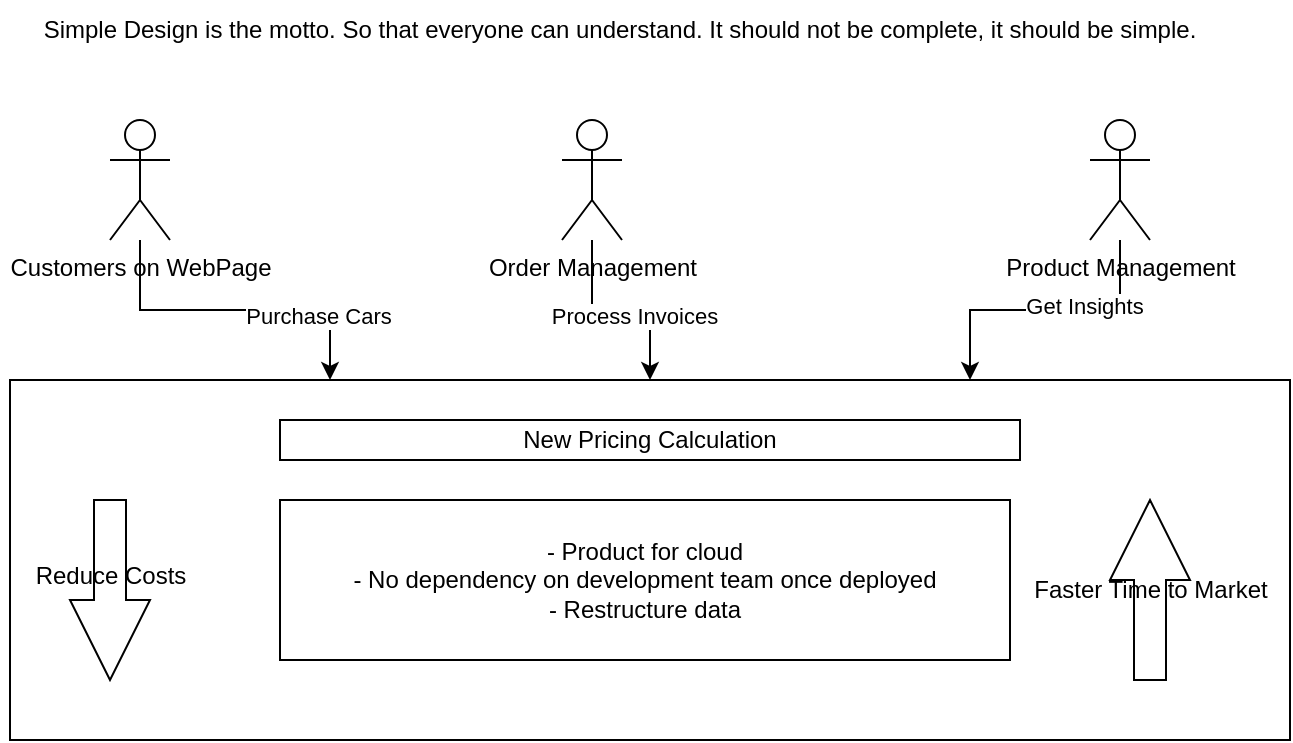 <mxfile version="24.2.3" type="github" pages="2">
  <diagram name="Objective Design" id="Tbk4IP9_46neTQWiwS_g">
    <mxGraphModel dx="934" dy="485" grid="1" gridSize="10" guides="1" tooltips="1" connect="1" arrows="1" fold="1" page="1" pageScale="1" pageWidth="850" pageHeight="1100" math="0" shadow="0">
      <root>
        <mxCell id="0" />
        <mxCell id="1" parent="0" />
        <mxCell id="4wKICt7usqroxkZolmB6-1" value="Simple Design is the motto. So that everyone can understand. It should not be complete, it should be simple." style="text;html=1;align=center;verticalAlign=middle;whiteSpace=wrap;rounded=0;" vertex="1" parent="1">
          <mxGeometry x="115" y="20" width="620" height="30" as="geometry" />
        </mxCell>
        <mxCell id="iw95G-HQTukIpxeOO9KI-1" value="" style="rounded=0;whiteSpace=wrap;html=1;" vertex="1" parent="1">
          <mxGeometry x="120" y="210" width="640" height="180" as="geometry" />
        </mxCell>
        <mxCell id="iw95G-HQTukIpxeOO9KI-2" value="Customers on WebPage" style="shape=umlActor;verticalLabelPosition=bottom;verticalAlign=top;html=1;outlineConnect=0;" vertex="1" parent="1">
          <mxGeometry x="170" y="80" width="30" height="60" as="geometry" />
        </mxCell>
        <mxCell id="iw95G-HQTukIpxeOO9KI-8" style="edgeStyle=orthogonalEdgeStyle;rounded=0;orthogonalLoop=1;jettySize=auto;html=1;" edge="1" parent="1" source="iw95G-HQTukIpxeOO9KI-3" target="iw95G-HQTukIpxeOO9KI-1">
          <mxGeometry relative="1" as="geometry" />
        </mxCell>
        <mxCell id="iw95G-HQTukIpxeOO9KI-10" value="Process Invoices" style="edgeLabel;html=1;align=center;verticalAlign=middle;resizable=0;points=[];" vertex="1" connectable="0" parent="iw95G-HQTukIpxeOO9KI-8">
          <mxGeometry x="0.136" y="-3" relative="1" as="geometry">
            <mxPoint as="offset" />
          </mxGeometry>
        </mxCell>
        <mxCell id="iw95G-HQTukIpxeOO9KI-3" value="Order Management" style="shape=umlActor;verticalLabelPosition=bottom;verticalAlign=top;html=1;outlineConnect=0;" vertex="1" parent="1">
          <mxGeometry x="396" y="80" width="30" height="60" as="geometry" />
        </mxCell>
        <mxCell id="iw95G-HQTukIpxeOO9KI-9" style="edgeStyle=orthogonalEdgeStyle;rounded=0;orthogonalLoop=1;jettySize=auto;html=1;entryX=0.75;entryY=0;entryDx=0;entryDy=0;" edge="1" parent="1" source="iw95G-HQTukIpxeOO9KI-4" target="iw95G-HQTukIpxeOO9KI-1">
          <mxGeometry relative="1" as="geometry" />
        </mxCell>
        <mxCell id="iw95G-HQTukIpxeOO9KI-11" value="Get Insights" style="edgeLabel;html=1;align=center;verticalAlign=middle;resizable=0;points=[];" vertex="1" connectable="0" parent="iw95G-HQTukIpxeOO9KI-9">
          <mxGeometry x="-0.269" y="-2" relative="1" as="geometry">
            <mxPoint as="offset" />
          </mxGeometry>
        </mxCell>
        <mxCell id="iw95G-HQTukIpxeOO9KI-4" value="Product Management" style="shape=umlActor;verticalLabelPosition=bottom;verticalAlign=top;html=1;outlineConnect=0;" vertex="1" parent="1">
          <mxGeometry x="660" y="80" width="30" height="60" as="geometry" />
        </mxCell>
        <mxCell id="iw95G-HQTukIpxeOO9KI-7" style="edgeStyle=orthogonalEdgeStyle;rounded=0;orthogonalLoop=1;jettySize=auto;html=1;entryX=0.25;entryY=0;entryDx=0;entryDy=0;" edge="1" parent="1" source="iw95G-HQTukIpxeOO9KI-2" target="iw95G-HQTukIpxeOO9KI-1">
          <mxGeometry relative="1" as="geometry" />
        </mxCell>
        <mxCell id="iw95G-HQTukIpxeOO9KI-12" value="Purchase Cars" style="edgeLabel;html=1;align=center;verticalAlign=middle;resizable=0;points=[];" vertex="1" connectable="0" parent="iw95G-HQTukIpxeOO9KI-7">
          <mxGeometry x="0.496" y="-3" relative="1" as="geometry">
            <mxPoint as="offset" />
          </mxGeometry>
        </mxCell>
        <mxCell id="iw95G-HQTukIpxeOO9KI-13" value="New Pricing Calculation" style="rounded=0;whiteSpace=wrap;html=1;" vertex="1" parent="1">
          <mxGeometry x="255" y="230" width="370" height="20" as="geometry" />
        </mxCell>
        <mxCell id="iw95G-HQTukIpxeOO9KI-14" value="Reduce Costs&lt;div&gt;&lt;br&gt;&lt;/div&gt;" style="html=1;shadow=0;dashed=0;align=center;verticalAlign=middle;shape=mxgraph.arrows2.arrow;dy=0.6;dx=40;direction=south;notch=0;" vertex="1" parent="1">
          <mxGeometry x="150" y="270" width="40" height="90" as="geometry" />
        </mxCell>
        <mxCell id="iw95G-HQTukIpxeOO9KI-15" value="Faster Time to Market" style="html=1;shadow=0;dashed=0;align=center;verticalAlign=middle;shape=mxgraph.arrows2.arrow;dy=0.6;dx=40;direction=north;notch=0;" vertex="1" parent="1">
          <mxGeometry x="670" y="270" width="40" height="90" as="geometry" />
        </mxCell>
        <mxCell id="iw95G-HQTukIpxeOO9KI-16" value="- Product for cloud&lt;div&gt;- No dependency on development team once deployed&lt;/div&gt;&lt;div&gt;- Restructure data&lt;/div&gt;" style="rounded=0;whiteSpace=wrap;html=1;" vertex="1" parent="1">
          <mxGeometry x="255" y="270" width="365" height="80" as="geometry" />
        </mxCell>
      </root>
    </mxGraphModel>
  </diagram>
  <diagram name="High Level Component Dig" id="FuI7Y5N2Dj7uLL48DYQt">
    <mxGraphModel dx="794" dy="412" grid="1" gridSize="10" guides="1" tooltips="1" connect="1" arrows="1" fold="1" page="1" pageScale="1" pageWidth="850" pageHeight="1100" math="0" shadow="0">
      <root>
        <mxCell id="RLFd3OWK6s9JNhSMCg9--0" />
        <mxCell id="RLFd3OWK6s9JNhSMCg9--1" parent="RLFd3OWK6s9JNhSMCg9--0" />
        <mxCell id="RLFd3OWK6s9JNhSMCg9--2" value="Basic HLD" style="text;html=1;align=center;verticalAlign=middle;whiteSpace=wrap;rounded=0;" vertex="1" parent="RLFd3OWK6s9JNhSMCg9--1">
          <mxGeometry x="115" y="20" width="620" height="30" as="geometry" />
        </mxCell>
        <mxCell id="RLFd3OWK6s9JNhSMCg9--3" style="edgeStyle=orthogonalEdgeStyle;rounded=0;orthogonalLoop=1;jettySize=auto;html=1;entryX=0;entryY=0.5;entryDx=0;entryDy=0;" edge="1" parent="RLFd3OWK6s9JNhSMCg9--1" source="RLFd3OWK6s9JNhSMCg9--5" target="RLFd3OWK6s9JNhSMCg9--7">
          <mxGeometry relative="1" as="geometry" />
        </mxCell>
        <mxCell id="RLFd3OWK6s9JNhSMCg9--4" value="Configure Promotions" style="edgeLabel;html=1;align=center;verticalAlign=middle;resizable=0;points=[];" vertex="1" connectable="0" parent="RLFd3OWK6s9JNhSMCg9--3">
          <mxGeometry x="-0.113" y="2" relative="1" as="geometry">
            <mxPoint as="offset" />
          </mxGeometry>
        </mxCell>
        <mxCell id="RLFd3OWK6s9JNhSMCg9--5" value="Marketing Dept" style="shape=umlActor;verticalLabelPosition=bottom;verticalAlign=top;html=1;outlineConnect=0;" vertex="1" parent="RLFd3OWK6s9JNhSMCg9--1">
          <mxGeometry x="60" y="100" width="30" height="60" as="geometry" />
        </mxCell>
        <mxCell id="RLFd3OWK6s9JNhSMCg9--6" value="" style="edgeStyle=orthogonalEdgeStyle;rounded=0;orthogonalLoop=1;jettySize=auto;html=1;" edge="1" parent="RLFd3OWK6s9JNhSMCg9--1" source="RLFd3OWK6s9JNhSMCg9--7" target="RLFd3OWK6s9JNhSMCg9--9">
          <mxGeometry relative="1" as="geometry" />
        </mxCell>
        <mxCell id="RLFd3OWK6s9JNhSMCg9--7" value="Admin Console" style="rounded=0;whiteSpace=wrap;html=1;" vertex="1" parent="RLFd3OWK6s9JNhSMCg9--1">
          <mxGeometry x="220" y="100" width="120" height="60" as="geometry" />
        </mxCell>
        <mxCell id="RLFd3OWK6s9JNhSMCg9--8" value="" style="edgeStyle=orthogonalEdgeStyle;rounded=0;orthogonalLoop=1;jettySize=auto;html=1;" edge="1" parent="RLFd3OWK6s9JNhSMCg9--1" source="RLFd3OWK6s9JNhSMCg9--9" target="RLFd3OWK6s9JNhSMCg9--11">
          <mxGeometry relative="1" as="geometry" />
        </mxCell>
        <mxCell id="RLFd3OWK6s9JNhSMCg9--9" value="Process Promotion Details" style="whiteSpace=wrap;html=1;rounded=0;" vertex="1" parent="RLFd3OWK6s9JNhSMCg9--1">
          <mxGeometry x="410" y="100" width="120" height="60" as="geometry" />
        </mxCell>
        <mxCell id="RLFd3OWK6s9JNhSMCg9--10" value="" style="edgeStyle=orthogonalEdgeStyle;rounded=0;orthogonalLoop=1;jettySize=auto;html=1;" edge="1" parent="RLFd3OWK6s9JNhSMCg9--1" source="RLFd3OWK6s9JNhSMCg9--11" target="RLFd3OWK6s9JNhSMCg9--13">
          <mxGeometry relative="1" as="geometry" />
        </mxCell>
        <mxCell id="RLFd3OWK6s9JNhSMCg9--11" value="Fetch Customer Details" style="whiteSpace=wrap;html=1;rounded=0;" vertex="1" parent="RLFd3OWK6s9JNhSMCg9--1">
          <mxGeometry x="600" y="100" width="120" height="60" as="geometry" />
        </mxCell>
        <mxCell id="RLFd3OWK6s9JNhSMCg9--12" value="" style="edgeStyle=orthogonalEdgeStyle;rounded=0;orthogonalLoop=1;jettySize=auto;html=1;" edge="1" parent="RLFd3OWK6s9JNhSMCg9--1" source="RLFd3OWK6s9JNhSMCg9--13" target="RLFd3OWK6s9JNhSMCg9--14">
          <mxGeometry relative="1" as="geometry" />
        </mxCell>
        <mxCell id="RLFd3OWK6s9JNhSMCg9--13" value="Messaging Queue/SNS" style="whiteSpace=wrap;html=1;rounded=0;" vertex="1" parent="RLFd3OWK6s9JNhSMCg9--1">
          <mxGeometry x="600" y="190" width="120" height="60" as="geometry" />
        </mxCell>
        <mxCell id="RLFd3OWK6s9JNhSMCg9--14" value="Broadcast message to Email and SMS" style="whiteSpace=wrap;html=1;rounded=0;" vertex="1" parent="RLFd3OWK6s9JNhSMCg9--1">
          <mxGeometry x="600" y="280" width="120" height="60" as="geometry" />
        </mxCell>
        <mxCell id="RLFd3OWK6s9JNhSMCg9--15" value="" style="edgeStyle=orthogonalEdgeStyle;rounded=0;orthogonalLoop=1;jettySize=auto;html=1;" edge="1" parent="RLFd3OWK6s9JNhSMCg9--1" source="RLFd3OWK6s9JNhSMCg9--16" target="RLFd3OWK6s9JNhSMCg9--18">
          <mxGeometry relative="1" as="geometry" />
        </mxCell>
        <mxCell id="RLFd3OWK6s9JNhSMCg9--16" value="Customer" style="shape=umlActor;verticalLabelPosition=bottom;verticalAlign=top;html=1;outlineConnect=0;" vertex="1" parent="RLFd3OWK6s9JNhSMCg9--1">
          <mxGeometry x="60" y="430" width="30" height="60" as="geometry" />
        </mxCell>
        <mxCell id="RLFd3OWK6s9JNhSMCg9--17" value="" style="edgeStyle=orthogonalEdgeStyle;rounded=0;orthogonalLoop=1;jettySize=auto;html=1;" edge="1" parent="RLFd3OWK6s9JNhSMCg9--1" source="RLFd3OWK6s9JNhSMCg9--18" target="RLFd3OWK6s9JNhSMCg9--20">
          <mxGeometry relative="1" as="geometry" />
        </mxCell>
        <mxCell id="RLFd3OWK6s9JNhSMCg9--18" value="Website" style="whiteSpace=wrap;html=1;verticalAlign=top;" vertex="1" parent="RLFd3OWK6s9JNhSMCg9--1">
          <mxGeometry x="125" y="430" width="120" height="60" as="geometry" />
        </mxCell>
        <mxCell id="RLFd3OWK6s9JNhSMCg9--19" value="" style="edgeStyle=orthogonalEdgeStyle;rounded=0;orthogonalLoop=1;jettySize=auto;html=1;" edge="1" parent="RLFd3OWK6s9JNhSMCg9--1" source="RLFd3OWK6s9JNhSMCg9--20" target="RLFd3OWK6s9JNhSMCg9--23">
          <mxGeometry relative="1" as="geometry" />
        </mxCell>
        <mxCell id="RLFd3OWK6s9JNhSMCg9--20" value="Select Car and delivery date" style="whiteSpace=wrap;html=1;verticalAlign=top;" vertex="1" parent="RLFd3OWK6s9JNhSMCg9--1">
          <mxGeometry x="280" y="430" width="120" height="60" as="geometry" />
        </mxCell>
        <mxCell id="RLFd3OWK6s9JNhSMCg9--21" value="" style="edgeStyle=orthogonalEdgeStyle;rounded=0;orthogonalLoop=1;jettySize=auto;html=1;" edge="1" parent="RLFd3OWK6s9JNhSMCg9--1" source="RLFd3OWK6s9JNhSMCg9--23" target="RLFd3OWK6s9JNhSMCg9--25">
          <mxGeometry relative="1" as="geometry" />
        </mxCell>
        <mxCell id="RLFd3OWK6s9JNhSMCg9--22" value="" style="edgeStyle=orthogonalEdgeStyle;rounded=0;orthogonalLoop=1;jettySize=auto;html=1;" edge="1" parent="RLFd3OWK6s9JNhSMCg9--1" source="RLFd3OWK6s9JNhSMCg9--23" target="RLFd3OWK6s9JNhSMCg9--27">
          <mxGeometry relative="1" as="geometry" />
        </mxCell>
        <mxCell id="RLFd3OWK6s9JNhSMCg9--23" value="Order Car" style="whiteSpace=wrap;html=1;verticalAlign=top;" vertex="1" parent="RLFd3OWK6s9JNhSMCg9--1">
          <mxGeometry x="440" y="430" width="120" height="60" as="geometry" />
        </mxCell>
        <mxCell id="RLFd3OWK6s9JNhSMCg9--24" value="" style="edgeStyle=orthogonalEdgeStyle;rounded=0;orthogonalLoop=1;jettySize=auto;html=1;" edge="1" parent="RLFd3OWK6s9JNhSMCg9--1" source="RLFd3OWK6s9JNhSMCg9--25" target="RLFd3OWK6s9JNhSMCg9--31">
          <mxGeometry relative="1" as="geometry" />
        </mxCell>
        <mxCell id="RLFd3OWK6s9JNhSMCg9--25" value="Invoice Generation Queue" style="whiteSpace=wrap;html=1;verticalAlign=top;" vertex="1" parent="RLFd3OWK6s9JNhSMCg9--1">
          <mxGeometry x="590" y="430" width="120" height="60" as="geometry" />
        </mxCell>
        <mxCell id="RLFd3OWK6s9JNhSMCg9--26" style="edgeStyle=orthogonalEdgeStyle;rounded=0;orthogonalLoop=1;jettySize=auto;html=1;" edge="1" parent="RLFd3OWK6s9JNhSMCg9--1" source="RLFd3OWK6s9JNhSMCg9--27" target="RLFd3OWK6s9JNhSMCg9--16">
          <mxGeometry relative="1" as="geometry" />
        </mxCell>
        <mxCell id="RLFd3OWK6s9JNhSMCg9--27" value="Process Confirmation" style="whiteSpace=wrap;html=1;verticalAlign=top;" vertex="1" parent="RLFd3OWK6s9JNhSMCg9--1">
          <mxGeometry x="330" y="550" width="120" height="60" as="geometry" />
        </mxCell>
        <mxCell id="RLFd3OWK6s9JNhSMCg9--28" style="edgeStyle=orthogonalEdgeStyle;rounded=0;orthogonalLoop=1;jettySize=auto;html=1;entryX=1;entryY=0.5;entryDx=0;entryDy=0;" edge="1" parent="RLFd3OWK6s9JNhSMCg9--1" source="RLFd3OWK6s9JNhSMCg9--29" target="RLFd3OWK6s9JNhSMCg9--25">
          <mxGeometry relative="1" as="geometry" />
        </mxCell>
        <mxCell id="RLFd3OWK6s9JNhSMCg9--29" value="Sales Team" style="shape=umlActor;verticalLabelPosition=bottom;verticalAlign=top;html=1;outlineConnect=0;" vertex="1" parent="RLFd3OWK6s9JNhSMCg9--1">
          <mxGeometry x="780" y="430" width="30" height="60" as="geometry" />
        </mxCell>
        <mxCell id="RLFd3OWK6s9JNhSMCg9--30" value="" style="edgeStyle=orthogonalEdgeStyle;rounded=0;orthogonalLoop=1;jettySize=auto;html=1;" edge="1" parent="RLFd3OWK6s9JNhSMCg9--1" source="RLFd3OWK6s9JNhSMCg9--31" target="RLFd3OWK6s9JNhSMCg9--33">
          <mxGeometry relative="1" as="geometry" />
        </mxCell>
        <mxCell id="RLFd3OWK6s9JNhSMCg9--31" value="Validate Invoice" style="whiteSpace=wrap;html=1;verticalAlign=top;" vertex="1" parent="RLFd3OWK6s9JNhSMCg9--1">
          <mxGeometry x="590" y="570" width="120" height="60" as="geometry" />
        </mxCell>
        <mxCell id="RLFd3OWK6s9JNhSMCg9--32" value="" style="edgeStyle=orthogonalEdgeStyle;rounded=0;orthogonalLoop=1;jettySize=auto;html=1;" edge="1" parent="RLFd3OWK6s9JNhSMCg9--1" source="RLFd3OWK6s9JNhSMCg9--33" target="RLFd3OWK6s9JNhSMCg9--35">
          <mxGeometry relative="1" as="geometry" />
        </mxCell>
        <mxCell id="RLFd3OWK6s9JNhSMCg9--33" value="Generate and Release Invoice" style="whiteSpace=wrap;html=1;verticalAlign=top;" vertex="1" parent="RLFd3OWK6s9JNhSMCg9--1">
          <mxGeometry x="590" y="670" width="120" height="60" as="geometry" />
        </mxCell>
        <mxCell id="RLFd3OWK6s9JNhSMCg9--34" style="edgeStyle=orthogonalEdgeStyle;rounded=0;orthogonalLoop=1;jettySize=auto;html=1;" edge="1" parent="RLFd3OWK6s9JNhSMCg9--1" source="RLFd3OWK6s9JNhSMCg9--35" target="RLFd3OWK6s9JNhSMCg9--16">
          <mxGeometry relative="1" as="geometry" />
        </mxCell>
        <mxCell id="RLFd3OWK6s9JNhSMCg9--35" value="SNS/Queue" style="whiteSpace=wrap;html=1;verticalAlign=top;" vertex="1" parent="RLFd3OWK6s9JNhSMCg9--1">
          <mxGeometry x="390" y="670" width="120" height="60" as="geometry" />
        </mxCell>
      </root>
    </mxGraphModel>
  </diagram>
</mxfile>
